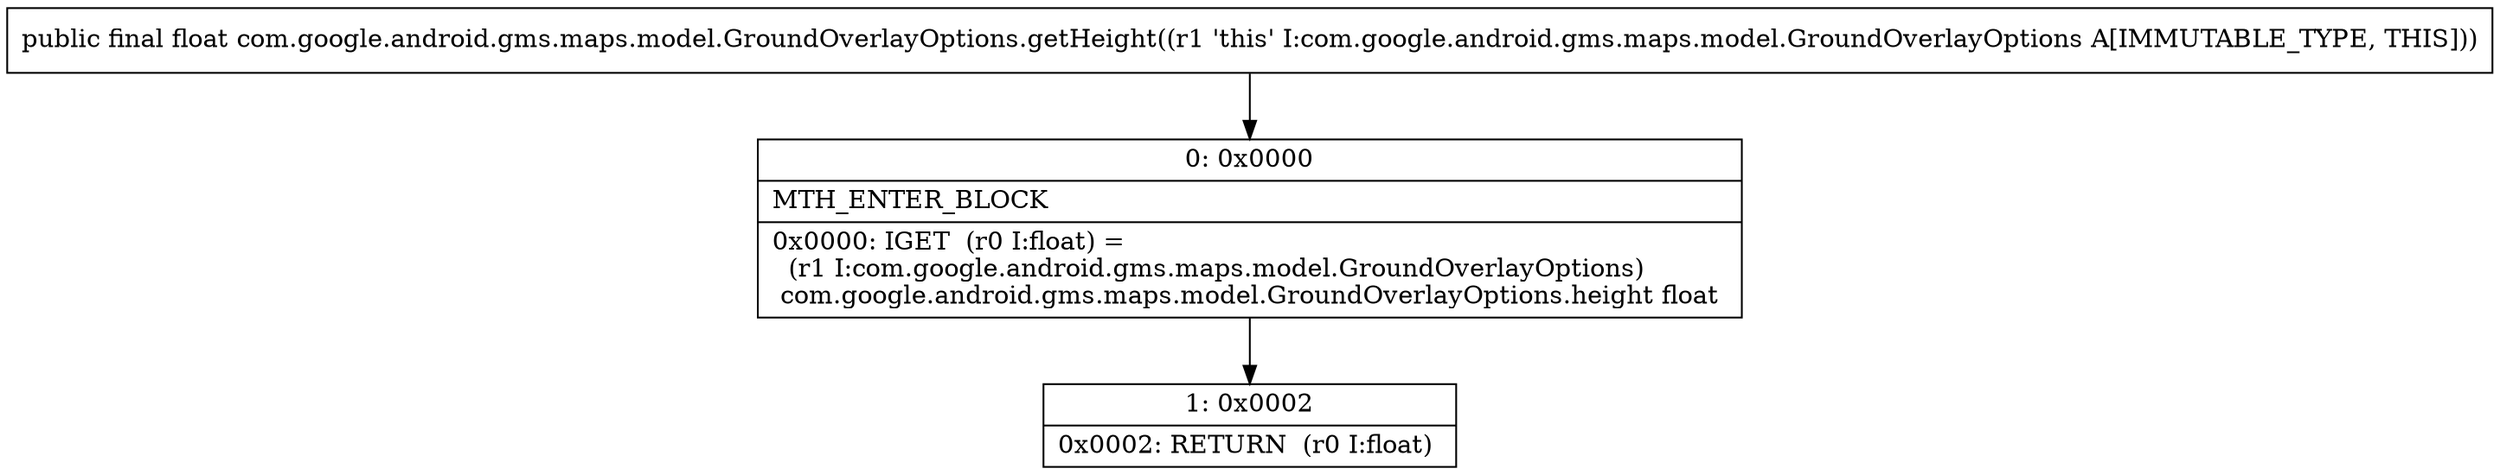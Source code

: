 digraph "CFG forcom.google.android.gms.maps.model.GroundOverlayOptions.getHeight()F" {
Node_0 [shape=record,label="{0\:\ 0x0000|MTH_ENTER_BLOCK\l|0x0000: IGET  (r0 I:float) = \l  (r1 I:com.google.android.gms.maps.model.GroundOverlayOptions)\l com.google.android.gms.maps.model.GroundOverlayOptions.height float \l}"];
Node_1 [shape=record,label="{1\:\ 0x0002|0x0002: RETURN  (r0 I:float) \l}"];
MethodNode[shape=record,label="{public final float com.google.android.gms.maps.model.GroundOverlayOptions.getHeight((r1 'this' I:com.google.android.gms.maps.model.GroundOverlayOptions A[IMMUTABLE_TYPE, THIS])) }"];
MethodNode -> Node_0;
Node_0 -> Node_1;
}

